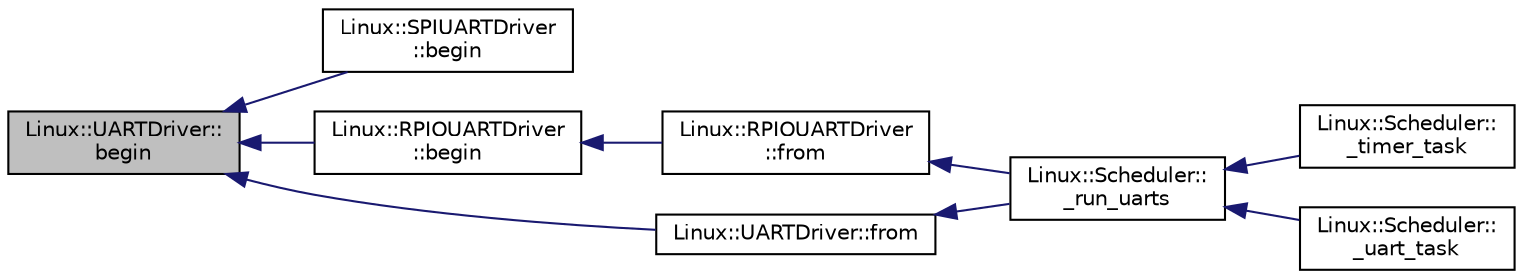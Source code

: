 digraph "Linux::UARTDriver::begin"
{
 // INTERACTIVE_SVG=YES
  edge [fontname="Helvetica",fontsize="10",labelfontname="Helvetica",labelfontsize="10"];
  node [fontname="Helvetica",fontsize="10",shape=record];
  rankdir="LR";
  Node1 [label="Linux::UARTDriver::\lbegin",height=0.2,width=0.4,color="black", fillcolor="grey75", style="filled", fontcolor="black"];
  Node1 -> Node2 [dir="back",color="midnightblue",fontsize="10",style="solid",fontname="Helvetica"];
  Node2 [label="Linux::SPIUARTDriver\l::begin",height=0.2,width=0.4,color="black", fillcolor="white", style="filled",URL="$classLinux_1_1SPIUARTDriver.html#affaef6f0d460471ed00127f2a482340f"];
  Node1 -> Node3 [dir="back",color="midnightblue",fontsize="10",style="solid",fontname="Helvetica"];
  Node3 [label="Linux::RPIOUARTDriver\l::begin",height=0.2,width=0.4,color="black", fillcolor="white", style="filled",URL="$classLinux_1_1RPIOUARTDriver.html#ab1aeed6da0769e1add420c3946f68769"];
  Node3 -> Node4 [dir="back",color="midnightblue",fontsize="10",style="solid",fontname="Helvetica"];
  Node4 [label="Linux::RPIOUARTDriver\l::from",height=0.2,width=0.4,color="black", fillcolor="white", style="filled",URL="$classLinux_1_1RPIOUARTDriver.html#a601d17d9cac82167ead641edeed20c58"];
  Node4 -> Node5 [dir="back",color="midnightblue",fontsize="10",style="solid",fontname="Helvetica"];
  Node5 [label="Linux::Scheduler::\l_run_uarts",height=0.2,width=0.4,color="black", fillcolor="white", style="filled",URL="$classLinux_1_1Scheduler.html#a3ebfa13ef10767a5df98effbaecf4dc6"];
  Node5 -> Node6 [dir="back",color="midnightblue",fontsize="10",style="solid",fontname="Helvetica"];
  Node6 [label="Linux::Scheduler::\l_timer_task",height=0.2,width=0.4,color="black", fillcolor="white", style="filled",URL="$classLinux_1_1Scheduler.html#a78a6776a646f8e58f5f39cf2ce366608"];
  Node5 -> Node7 [dir="back",color="midnightblue",fontsize="10",style="solid",fontname="Helvetica"];
  Node7 [label="Linux::Scheduler::\l_uart_task",height=0.2,width=0.4,color="black", fillcolor="white", style="filled",URL="$classLinux_1_1Scheduler.html#a12c87a7eeda735d03129826c4acb039b"];
  Node1 -> Node8 [dir="back",color="midnightblue",fontsize="10",style="solid",fontname="Helvetica"];
  Node8 [label="Linux::UARTDriver::from",height=0.2,width=0.4,color="black", fillcolor="white", style="filled",URL="$classLinux_1_1UARTDriver.html#aed6da29eabfa644dd9996146ac367ee9"];
  Node8 -> Node5 [dir="back",color="midnightblue",fontsize="10",style="solid",fontname="Helvetica"];
}
